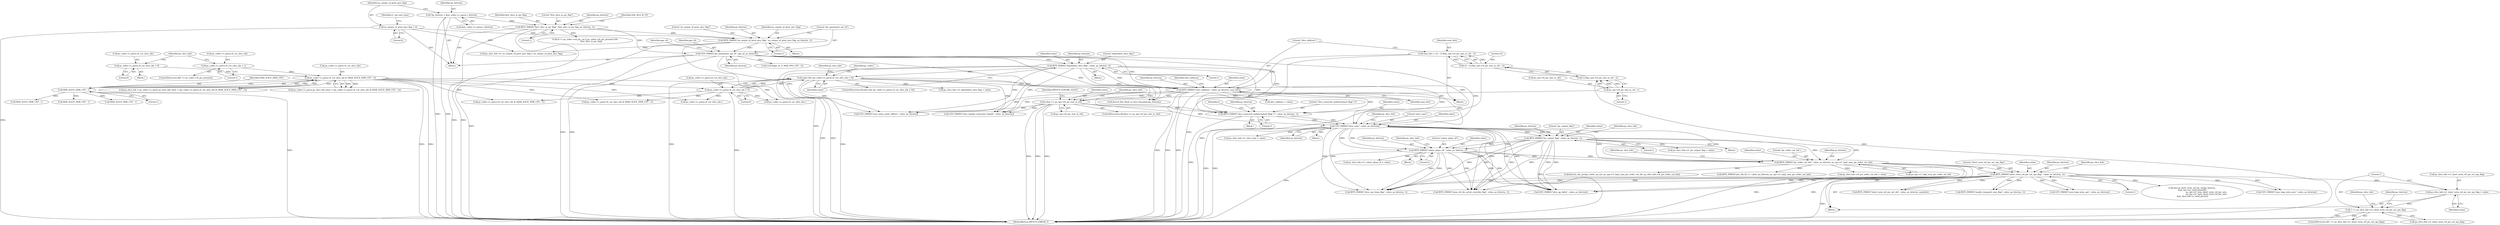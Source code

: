 digraph "0_Android_7c9be319a279654e55a6d757265f88c61a16a4d5@pointer" {
"1000705" [label="(Call,ps_slice_hdr->i1_short_term_ref_pic_set_sps_flag = value)"];
"1000700" [label="(Call,BITS_PARSE(\"short_term_ref_pic_set_sps_flag\", value, ps_bitstrm, 1))"];
"1000688" [label="(Call,BITS_PARSE(\"pic_order_cnt_lsb\", value, ps_bitstrm, ps_sps->i1_log2_max_pic_order_cnt_lsb))"];
"1000643" [label="(Call,BITS_PARSE(\"pic_output_flag\", value, ps_bitstrm, 1))"];
"1000598" [label="(Call,UEV_PARSE(\"slice_type\", value, ps_bitstrm))"];
"1000593" [label="(Call,BITS_PARSE(\"slice_reserved_undetermined_flag[ i ]\", value, ps_bitstrm, 1))"];
"1000543" [label="(Call,value >= ps_sps->i4_pic_size_in_ctb)"];
"1000534" [label="(Call,BITS_PARSE(\"slice_address\", value, ps_bitstrm, num_bits))"];
"1000434" [label="(Call,value && (ps_codec->s_parse.i4_cur_slice_idx > 0))"];
"1000428" [label="(Call,BITS_PARSE(\"dependent_slice_flag\", value, ps_bitstrm, 1))"];
"1000214" [label="(Call,UEV_PARSE(\"pic_parameter_set_id\", pps_id, ps_bitstrm))"];
"1000209" [label="(Call,BITS_PARSE(\"no_output_of_prior_pics_flag\", no_output_of_prior_pics_flag, ps_bitstrm, 1))"];
"1000160" [label="(Call,no_output_of_prior_pics_flag = 0)"];
"1000195" [label="(Call,BITS_PARSE(\"first_slice_in_pic_flag\", first_slice_in_pic_flag, ps_bitstrm, 1))"];
"1000148" [label="(Call,*ps_bitstrm = &ps_codec->s_parse.s_bitstrm)"];
"1000436" [label="(Call,ps_codec->s_parse.i4_cur_slice_idx > 0)"];
"1000411" [label="(Call,ps_codec->s_parse.i4_cur_slice_idx & (MAX_SLICE_HDR_CNT - 1))"];
"1000396" [label="(Call,ps_codec->s_parse.i4_cur_slice_idx = 1)"];
"1000381" [label="(Call,ps_codec->s_parse.i4_cur_slice_idx = 0)"];
"1000417" [label="(Call,MAX_SLICE_HDR_CNT - 1)"];
"1000524" [label="(Call,num_bits = 32 - CLZ(ps_sps->i4_pic_size_in_ctb - 1))"];
"1000526" [label="(Call,32 - CLZ(ps_sps->i4_pic_size_in_ctb - 1))"];
"1000528" [label="(Call,CLZ(ps_sps->i4_pic_size_in_ctb - 1))"];
"1000529" [label="(Call,ps_sps->i4_pic_size_in_ctb - 1)"];
"1000665" [label="(Call,BITS_PARSE(\"colour_plane_id\", value, ps_bitstrm, 2))"];
"1000711" [label="(Call,1 == ps_slice_hdr->i1_short_term_ref_pic_set_sps_flag)"];
"1000538" [label="(Identifier,num_bits)"];
"1000695" [label="(Call,ps_slice_hdr->i4_pic_order_cnt_lsb = value)"];
"1000549" [label="(Identifier,IHEVCD_IGNORE_SLICE)"];
"1000691" [label="(Identifier,ps_bitstrm)"];
"1000720" [label="(Identifier,ps_slice_hdr)"];
"1001878" [label="(Call,UEV_PARSE(\"num_entry_point_offsets\", value, ps_bitstrm))"];
"1000706" [label="(Call,ps_slice_hdr->i1_short_term_ref_pic_set_sps_flag)"];
"1000709" [label="(Identifier,value)"];
"1000544" [label="(Identifier,value)"];
"1000381" [label="(Call,ps_codec->s_parse.i4_cur_slice_idx = 0)"];
"1000672" [label="(Identifier,ps_slice_hdr)"];
"1000648" [label="(Call,ps_slice_hdr->i1_pic_output_flag = value)"];
"1000219" [label="(Identifier,pps_id)"];
"1002011" [label="(Call,ihevcd_bits_flush_to_byte_boundary(ps_bitstrm))"];
"1000199" [label="(Literal,1)"];
"1002527" [label="(Call,ps_codec->s_parse.i4_cur_slice_idx & (MAX_SLICE_HDR_CNT - 1))"];
"1000670" [label="(Call,ps_slice_hdr->i1_colour_plane_id = value)"];
"1000535" [label="(Literal,\"slice_address\")"];
"1000445" [label="(Identifier,ps_codec)"];
"1000446" [label="(Call,ps_codec->s_parse.i4_cur_slice_idx & (MAX_SLICE_HDR_CNT - 1))"];
"1000646" [label="(Identifier,ps_bitstrm)"];
"1000537" [label="(Identifier,ps_bitstrm)"];
"1000701" [label="(Literal,\"short_term_ref_pic_set_sps_flag\")"];
"1000208" [label="(Block,)"];
"1000432" [label="(Literal,1)"];
"1000712" [label="(Literal,1)"];
"1000529" [label="(Call,ps_sps->i4_pic_size_in_ctb - 1)"];
"1000595" [label="(Identifier,value)"];
"1000539" [label="(Call,slice_address = value)"];
"1000666" [label="(Literal,\"colour_plane_id\")"];
"1000560" [label="(Block,)"];
"1000290" [label="(Call,(0 != ps_codec->u4_pic_cnt || ps_codec->i4_pic_present) &&\n                    first_slice_in_pic_flag)"];
"1000211" [label="(Identifier,no_output_of_prior_pics_flag)"];
"1002638" [label="(Call,ps_codec->s_parse.i4_cur_slice_idx--)"];
"1000435" [label="(Identifier,value)"];
"1000592" [label="(Block,)"];
"1000692" [label="(Call,ps_sps->i1_log2_max_pic_order_cnt_lsb)"];
"1000431" [label="(Identifier,ps_bitstrm)"];
"1000785" [label="(Identifier,ps_bitstrm)"];
"1000697" [label="(Identifier,ps_slice_hdr)"];
"1000132" [label="(Block,)"];
"1000667" [label="(Identifier,value)"];
"1001985" [label="(Call,UEV_PARSE(\"slice_header_extension_length\", value, ps_bitstrm))"];
"1000390" [label="(ControlStructure,if(0 == ps_codec->i4_pic_present))"];
"1000642" [label="(Block,)"];
"1000412" [label="(Call,ps_codec->s_parse.i4_cur_slice_idx)"];
"1001126" [label="(Call,BITS_PARSE(\"slice_sao_luma_flag\", value, ps_bitstrm, 1))"];
"1000664" [label="(Block,)"];
"1000534" [label="(Call,BITS_PARSE(\"slice_address\", value, ps_bitstrm, num_bits))"];
"1000597" [label="(Literal,1)"];
"1000526" [label="(Call,32 - CLZ(ps_sps->i4_pic_size_in_ctb - 1))"];
"1000404" [label="(Identifier,ps_slice_hdr)"];
"1002533" [label="(Call,MAX_SLICE_HDR_CNT - 1)"];
"1000740" [label="(Call,BITS_PARSE(\"short_term_ref_pic_set_idx\", value, ps_bitstrm, numbits))"];
"1000644" [label="(Literal,\"pic_output_flag\")"];
"1000419" [label="(Literal,1)"];
"1000382" [label="(Call,ps_codec->s_parse.i4_cur_slice_idx)"];
"1001101" [label="(Call,BITS_PARSE(\"enable_temporal_mvp_flag\", value, ps_bitstrm, 1))"];
"1000380" [label="(Block,)"];
"1000710" [label="(ControlStructure,if(1 == ps_slice_hdr->i1_short_term_ref_pic_set_sps_flag))"];
"1000387" [label="(Literal,0)"];
"1000397" [label="(Call,ps_codec->s_parse.i4_cur_slice_idx)"];
"1000162" [label="(Literal,0)"];
"1000217" [label="(Identifier,ps_bitstrm)"];
"1000429" [label="(Literal,\"dependent_slice_flag\")"];
"1000683" [label="(Block,)"];
"1000528" [label="(Call,CLZ(ps_sps->i4_pic_size_in_ctb - 1))"];
"1000165" [label="(Identifier,i1_nal_unit_type)"];
"1000215" [label="(Literal,\"pic_parameter_set_id\")"];
"1002661" [label="(MethodReturn,IHEVCD_ERROR_T)"];
"1000711" [label="(Call,1 == ps_slice_hdr->i1_short_term_ref_pic_set_sps_flag)"];
"1000545" [label="(Call,ps_sps->i4_pic_size_in_ctb)"];
"1000533" [label="(Literal,1)"];
"1000417" [label="(Call,MAX_SLICE_HDR_CNT - 1)"];
"1000645" [label="(Identifier,value)"];
"1000437" [label="(Call,ps_codec->s_parse.i4_cur_slice_idx)"];
"1000543" [label="(Call,value >= ps_sps->i4_pic_size_in_ctb)"];
"1000216" [label="(Identifier,pps_id)"];
"1000149" [label="(Identifier,ps_bitstrm)"];
"1000430" [label="(Identifier,value)"];
"1000402" [label="(Literal,1)"];
"1000704" [label="(Literal,1)"];
"1000452" [label="(Call,MAX_SLICE_HDR_CNT - 1)"];
"1000411" [label="(Call,ps_codec->s_parse.i4_cur_slice_idx & (MAX_SLICE_HDR_CNT - 1))"];
"1000468" [label="(Identifier,ps_slice_hdr)"];
"1000466" [label="(Call,ps_slice_hdr->i1_dependent_slice_flag = value)"];
"1000530" [label="(Call,ps_sps->i4_pic_size_in_ctb)"];
"1000650" [label="(Identifier,ps_slice_hdr)"];
"1000604" [label="(Identifier,ps_slice_hdr)"];
"1000540" [label="(Identifier,slice_address)"];
"1001678" [label="(Call,ihevcd_calc_poc(ps_codec, ps_nal, ps_sps->i1_log2_max_pic_order_cnt_lsb, ps_slice_hdr->i4_pic_order_cnt_lsb))"];
"1000705" [label="(Call,ps_slice_hdr->i1_short_term_ref_pic_set_sps_flag = value)"];
"1000965" [label="(Call,BITS_PARSE(\"poc_lsb_lt[ i ]\", value, ps_bitstrm, ps_sps->i1_log2_max_pic_order_cnt_lsb))"];
"1000598" [label="(Call,UEV_PARSE(\"slice_type\", value, ps_bitstrm))"];
"1000599" [label="(Literal,\"slice_type\")"];
"1000702" [label="(Identifier,value)"];
"1000700" [label="(Call,BITS_PARSE(\"short_term_ref_pic_set_sps_flag\", value, ps_bitstrm, 1))"];
"1000643" [label="(Call,BITS_PARSE(\"pic_output_flag\", value, ps_bitstrm, 1))"];
"1000522" [label="(Block,)"];
"1000591" [label="(Identifier,i)"];
"1000596" [label="(Identifier,ps_bitstrm)"];
"1000210" [label="(Literal,\"no_output_of_prior_pics_flag\")"];
"1000203" [label="(Identifier,NAL_BLA_W_LP)"];
"1001189" [label="(Call,BITS_PARSE(\"num_ref_idx_active_override_flag\", value, ps_bitstrm, 1))"];
"1000396" [label="(Call,ps_codec->s_parse.i4_cur_slice_idx = 1)"];
"1000668" [label="(Identifier,ps_bitstrm)"];
"1000161" [label="(Identifier,no_output_of_prior_pics_flag)"];
"1000602" [label="(Call,ps_slice_hdr->i1_slice_type = value)"];
"1000507" [label="(Call,ps_slice_hdr->i1_no_output_of_prior_pics_flag = no_output_of_prior_pics_flag)"];
"1000150" [label="(Call,&ps_codec->s_parse.s_bitstrm)"];
"1000703" [label="(Identifier,ps_bitstrm)"];
"1000525" [label="(Identifier,num_bits)"];
"1000220" [label="(Call,CLIP3(pps_id, 0, MAX_PPS_CNT - 2))"];
"1000713" [label="(Call,ps_slice_hdr->i1_short_term_ref_pic_set_sps_flag)"];
"1000433" [label="(ControlStructure,if(value && (ps_codec->s_parse.i4_cur_slice_idx > 0)))"];
"1000690" [label="(Identifier,value)"];
"1000197" [label="(Identifier,first_slice_in_pic_flag)"];
"1000784" [label="(Call,ihevcd_short_term_ref_pic_set(ps_bitstrm,\n &ps_sps->as_stref_picset[0],\n                                              ps_sps->i1_num_short_term_ref_pic_sets,\n                                              ps_sps->i1_num_short_term_ref_pic_sets,\n &ps_slice_hdr->s_stref_picset))"];
"1000209" [label="(Call,BITS_PARSE(\"no_output_of_prior_pics_flag\", no_output_of_prior_pics_flag, ps_bitstrm, 1))"];
"1000442" [label="(Literal,0)"];
"1000601" [label="(Identifier,ps_bitstrm)"];
"1000863" [label="(Call,UEV_PARSE(\"num_long_term_pics\", value, ps_bitstrm))"];
"1000707" [label="(Identifier,ps_slice_hdr)"];
"1000688" [label="(Call,BITS_PARSE(\"pic_order_cnt_lsb\", value, ps_bitstrm, ps_sps->i1_log2_max_pic_order_cnt_lsb))"];
"1000212" [label="(Identifier,ps_bitstrm)"];
"1000148" [label="(Call,*ps_bitstrm = &ps_codec->s_parse.s_bitstrm)"];
"1000427" [label="(Block,)"];
"1000524" [label="(Call,num_bits = 32 - CLZ(ps_sps->i4_pic_size_in_ctb - 1))"];
"1000214" [label="(Call,UEV_PARSE(\"pic_parameter_set_id\", pps_id, ps_bitstrm))"];
"1000403" [label="(Call,ps_slice_hdr = ps_codec->s_parse.ps_slice_hdr_base + (ps_codec->s_parse.i4_cur_slice_idx & (MAX_SLICE_HDR_CNT - 1)))"];
"1001803" [label="(Call,MAX_SLICE_HDR_CNT - 1)"];
"1000536" [label="(Identifier,value)"];
"1000196" [label="(Literal,\"first_slice_in_pic_flag\")"];
"1000418" [label="(Identifier,MAX_SLICE_HDR_CNT)"];
"1000669" [label="(Literal,2)"];
"1000558" [label="(Identifier,ps_slice_hdr)"];
"1000600" [label="(Identifier,value)"];
"1000594" [label="(Literal,\"slice_reserved_undetermined_flag[ i ]\")"];
"1000195" [label="(Call,BITS_PARSE(\"first_slice_in_pic_flag\", first_slice_in_pic_flag, ps_bitstrm, 1))"];
"1001474" [label="(Call,SEV_PARSE(\"slice_qp_delta\", value, ps_bitstrm))"];
"1000405" [label="(Call,ps_codec->s_parse.ps_slice_hdr_base + (ps_codec->s_parse.i4_cur_slice_idx & (MAX_SLICE_HDR_CNT - 1)))"];
"1001766" [label="(Call,ps_codec->s_parse.i4_cur_slice_idx--)"];
"1000689" [label="(Literal,\"pic_order_cnt_lsb\")"];
"1000428" [label="(Call,BITS_PARSE(\"dependent_slice_flag\", value, ps_bitstrm, 1))"];
"1000527" [label="(Literal,32)"];
"1000593" [label="(Call,BITS_PARSE(\"slice_reserved_undetermined_flag[ i ]\", value, ps_bitstrm, 1))"];
"1000198" [label="(Identifier,ps_bitstrm)"];
"1000665" [label="(Call,BITS_PARSE(\"colour_plane_id\", value, ps_bitstrm, 2))"];
"1000647" [label="(Literal,1)"];
"1000436" [label="(Call,ps_codec->s_parse.i4_cur_slice_idx > 0)"];
"1000160" [label="(Call,no_output_of_prior_pics_flag = 0)"];
"1000542" [label="(ControlStructure,if(value >= ps_sps->i4_pic_size_in_ctb))"];
"1000434" [label="(Call,value && (ps_codec->s_parse.i4_cur_slice_idx > 0))"];
"1000213" [label="(Literal,1)"];
"1000840" [label="(Call,UEV_PARSE(\"num_long_term_sps\", value, ps_bitstrm))"];
"1000705" -> "1000683"  [label="AST: "];
"1000705" -> "1000709"  [label="CFG: "];
"1000706" -> "1000705"  [label="AST: "];
"1000709" -> "1000705"  [label="AST: "];
"1000712" -> "1000705"  [label="CFG: "];
"1000700" -> "1000705"  [label="DDG: "];
"1000705" -> "1000711"  [label="DDG: "];
"1000700" -> "1000683"  [label="AST: "];
"1000700" -> "1000704"  [label="CFG: "];
"1000701" -> "1000700"  [label="AST: "];
"1000702" -> "1000700"  [label="AST: "];
"1000703" -> "1000700"  [label="AST: "];
"1000704" -> "1000700"  [label="AST: "];
"1000707" -> "1000700"  [label="CFG: "];
"1000700" -> "1002661"  [label="DDG: "];
"1000688" -> "1000700"  [label="DDG: "];
"1000688" -> "1000700"  [label="DDG: "];
"1000700" -> "1000740"  [label="DDG: "];
"1000700" -> "1000740"  [label="DDG: "];
"1000700" -> "1000784"  [label="DDG: "];
"1000700" -> "1000840"  [label="DDG: "];
"1000700" -> "1000840"  [label="DDG: "];
"1000700" -> "1000863"  [label="DDG: "];
"1000700" -> "1000863"  [label="DDG: "];
"1000700" -> "1001101"  [label="DDG: "];
"1000700" -> "1001101"  [label="DDG: "];
"1000700" -> "1001126"  [label="DDG: "];
"1000700" -> "1001126"  [label="DDG: "];
"1000700" -> "1001189"  [label="DDG: "];
"1000700" -> "1001189"  [label="DDG: "];
"1000700" -> "1001474"  [label="DDG: "];
"1000700" -> "1001474"  [label="DDG: "];
"1000688" -> "1000683"  [label="AST: "];
"1000688" -> "1000692"  [label="CFG: "];
"1000689" -> "1000688"  [label="AST: "];
"1000690" -> "1000688"  [label="AST: "];
"1000691" -> "1000688"  [label="AST: "];
"1000692" -> "1000688"  [label="AST: "];
"1000697" -> "1000688"  [label="CFG: "];
"1000688" -> "1002661"  [label="DDG: "];
"1000688" -> "1002661"  [label="DDG: "];
"1000643" -> "1000688"  [label="DDG: "];
"1000643" -> "1000688"  [label="DDG: "];
"1000665" -> "1000688"  [label="DDG: "];
"1000665" -> "1000688"  [label="DDG: "];
"1000598" -> "1000688"  [label="DDG: "];
"1000598" -> "1000688"  [label="DDG: "];
"1000688" -> "1000695"  [label="DDG: "];
"1000688" -> "1000965"  [label="DDG: "];
"1000688" -> "1001678"  [label="DDG: "];
"1000643" -> "1000642"  [label="AST: "];
"1000643" -> "1000647"  [label="CFG: "];
"1000644" -> "1000643"  [label="AST: "];
"1000645" -> "1000643"  [label="AST: "];
"1000646" -> "1000643"  [label="AST: "];
"1000647" -> "1000643"  [label="AST: "];
"1000650" -> "1000643"  [label="CFG: "];
"1000643" -> "1002661"  [label="DDG: "];
"1000598" -> "1000643"  [label="DDG: "];
"1000598" -> "1000643"  [label="DDG: "];
"1000643" -> "1000648"  [label="DDG: "];
"1000643" -> "1000665"  [label="DDG: "];
"1000643" -> "1000665"  [label="DDG: "];
"1000643" -> "1001126"  [label="DDG: "];
"1000643" -> "1001126"  [label="DDG: "];
"1000643" -> "1001189"  [label="DDG: "];
"1000643" -> "1001189"  [label="DDG: "];
"1000643" -> "1001474"  [label="DDG: "];
"1000643" -> "1001474"  [label="DDG: "];
"1000598" -> "1000560"  [label="AST: "];
"1000598" -> "1000601"  [label="CFG: "];
"1000599" -> "1000598"  [label="AST: "];
"1000600" -> "1000598"  [label="AST: "];
"1000601" -> "1000598"  [label="AST: "];
"1000604" -> "1000598"  [label="CFG: "];
"1000598" -> "1002661"  [label="DDG: "];
"1000598" -> "1002661"  [label="DDG: "];
"1000593" -> "1000598"  [label="DDG: "];
"1000593" -> "1000598"  [label="DDG: "];
"1000543" -> "1000598"  [label="DDG: "];
"1000434" -> "1000598"  [label="DDG: "];
"1000214" -> "1000598"  [label="DDG: "];
"1000428" -> "1000598"  [label="DDG: "];
"1000534" -> "1000598"  [label="DDG: "];
"1000598" -> "1000602"  [label="DDG: "];
"1000598" -> "1000665"  [label="DDG: "];
"1000598" -> "1000665"  [label="DDG: "];
"1000598" -> "1001126"  [label="DDG: "];
"1000598" -> "1001126"  [label="DDG: "];
"1000598" -> "1001189"  [label="DDG: "];
"1000598" -> "1001189"  [label="DDG: "];
"1000598" -> "1001474"  [label="DDG: "];
"1000598" -> "1001474"  [label="DDG: "];
"1000593" -> "1000592"  [label="AST: "];
"1000593" -> "1000597"  [label="CFG: "];
"1000594" -> "1000593"  [label="AST: "];
"1000595" -> "1000593"  [label="AST: "];
"1000596" -> "1000593"  [label="AST: "];
"1000597" -> "1000593"  [label="AST: "];
"1000591" -> "1000593"  [label="CFG: "];
"1000593" -> "1002661"  [label="DDG: "];
"1000543" -> "1000593"  [label="DDG: "];
"1000434" -> "1000593"  [label="DDG: "];
"1000214" -> "1000593"  [label="DDG: "];
"1000428" -> "1000593"  [label="DDG: "];
"1000534" -> "1000593"  [label="DDG: "];
"1000543" -> "1000542"  [label="AST: "];
"1000543" -> "1000545"  [label="CFG: "];
"1000544" -> "1000543"  [label="AST: "];
"1000545" -> "1000543"  [label="AST: "];
"1000549" -> "1000543"  [label="CFG: "];
"1000558" -> "1000543"  [label="CFG: "];
"1000543" -> "1002661"  [label="DDG: "];
"1000543" -> "1002661"  [label="DDG: "];
"1000543" -> "1002661"  [label="DDG: "];
"1000534" -> "1000543"  [label="DDG: "];
"1000529" -> "1000543"  [label="DDG: "];
"1000543" -> "1001878"  [label="DDG: "];
"1000543" -> "1001985"  [label="DDG: "];
"1000534" -> "1000522"  [label="AST: "];
"1000534" -> "1000538"  [label="CFG: "];
"1000535" -> "1000534"  [label="AST: "];
"1000536" -> "1000534"  [label="AST: "];
"1000537" -> "1000534"  [label="AST: "];
"1000538" -> "1000534"  [label="AST: "];
"1000540" -> "1000534"  [label="CFG: "];
"1000534" -> "1002661"  [label="DDG: "];
"1000534" -> "1002661"  [label="DDG: "];
"1000534" -> "1002661"  [label="DDG: "];
"1000434" -> "1000534"  [label="DDG: "];
"1000214" -> "1000534"  [label="DDG: "];
"1000428" -> "1000534"  [label="DDG: "];
"1000524" -> "1000534"  [label="DDG: "];
"1000534" -> "1000539"  [label="DDG: "];
"1000534" -> "1001878"  [label="DDG: "];
"1000534" -> "1001985"  [label="DDG: "];
"1000534" -> "1002011"  [label="DDG: "];
"1000434" -> "1000433"  [label="AST: "];
"1000434" -> "1000435"  [label="CFG: "];
"1000434" -> "1000436"  [label="CFG: "];
"1000435" -> "1000434"  [label="AST: "];
"1000436" -> "1000434"  [label="AST: "];
"1000445" -> "1000434"  [label="CFG: "];
"1000468" -> "1000434"  [label="CFG: "];
"1000434" -> "1002661"  [label="DDG: "];
"1000434" -> "1002661"  [label="DDG: "];
"1000428" -> "1000434"  [label="DDG: "];
"1000436" -> "1000434"  [label="DDG: "];
"1000436" -> "1000434"  [label="DDG: "];
"1000434" -> "1000466"  [label="DDG: "];
"1000434" -> "1001878"  [label="DDG: "];
"1000434" -> "1001985"  [label="DDG: "];
"1000428" -> "1000427"  [label="AST: "];
"1000428" -> "1000432"  [label="CFG: "];
"1000429" -> "1000428"  [label="AST: "];
"1000430" -> "1000428"  [label="AST: "];
"1000431" -> "1000428"  [label="AST: "];
"1000432" -> "1000428"  [label="AST: "];
"1000435" -> "1000428"  [label="CFG: "];
"1000428" -> "1002661"  [label="DDG: "];
"1000428" -> "1002661"  [label="DDG: "];
"1000214" -> "1000428"  [label="DDG: "];
"1000428" -> "1001878"  [label="DDG: "];
"1000428" -> "1001985"  [label="DDG: "];
"1000428" -> "1002011"  [label="DDG: "];
"1000214" -> "1000132"  [label="AST: "];
"1000214" -> "1000217"  [label="CFG: "];
"1000215" -> "1000214"  [label="AST: "];
"1000216" -> "1000214"  [label="AST: "];
"1000217" -> "1000214"  [label="AST: "];
"1000219" -> "1000214"  [label="CFG: "];
"1000214" -> "1002661"  [label="DDG: "];
"1000214" -> "1002661"  [label="DDG: "];
"1000209" -> "1000214"  [label="DDG: "];
"1000195" -> "1000214"  [label="DDG: "];
"1000214" -> "1000220"  [label="DDG: "];
"1000214" -> "1001878"  [label="DDG: "];
"1000214" -> "1001985"  [label="DDG: "];
"1000214" -> "1002011"  [label="DDG: "];
"1000209" -> "1000208"  [label="AST: "];
"1000209" -> "1000213"  [label="CFG: "];
"1000210" -> "1000209"  [label="AST: "];
"1000211" -> "1000209"  [label="AST: "];
"1000212" -> "1000209"  [label="AST: "];
"1000213" -> "1000209"  [label="AST: "];
"1000215" -> "1000209"  [label="CFG: "];
"1000209" -> "1002661"  [label="DDG: "];
"1000209" -> "1002661"  [label="DDG: "];
"1000160" -> "1000209"  [label="DDG: "];
"1000195" -> "1000209"  [label="DDG: "];
"1000209" -> "1000507"  [label="DDG: "];
"1000160" -> "1000132"  [label="AST: "];
"1000160" -> "1000162"  [label="CFG: "];
"1000161" -> "1000160"  [label="AST: "];
"1000162" -> "1000160"  [label="AST: "];
"1000165" -> "1000160"  [label="CFG: "];
"1000160" -> "1002661"  [label="DDG: "];
"1000160" -> "1000507"  [label="DDG: "];
"1000195" -> "1000132"  [label="AST: "];
"1000195" -> "1000199"  [label="CFG: "];
"1000196" -> "1000195"  [label="AST: "];
"1000197" -> "1000195"  [label="AST: "];
"1000198" -> "1000195"  [label="AST: "];
"1000199" -> "1000195"  [label="AST: "];
"1000203" -> "1000195"  [label="CFG: "];
"1000195" -> "1002661"  [label="DDG: "];
"1000195" -> "1002661"  [label="DDG: "];
"1000148" -> "1000195"  [label="DDG: "];
"1000195" -> "1000290"  [label="DDG: "];
"1000148" -> "1000132"  [label="AST: "];
"1000148" -> "1000150"  [label="CFG: "];
"1000149" -> "1000148"  [label="AST: "];
"1000150" -> "1000148"  [label="AST: "];
"1000161" -> "1000148"  [label="CFG: "];
"1000148" -> "1002661"  [label="DDG: "];
"1000148" -> "1002661"  [label="DDG: "];
"1000436" -> "1000442"  [label="CFG: "];
"1000437" -> "1000436"  [label="AST: "];
"1000442" -> "1000436"  [label="AST: "];
"1000436" -> "1002661"  [label="DDG: "];
"1000411" -> "1000436"  [label="DDG: "];
"1000436" -> "1000446"  [label="DDG: "];
"1000436" -> "1001766"  [label="DDG: "];
"1000436" -> "1002527"  [label="DDG: "];
"1000436" -> "1002638"  [label="DDG: "];
"1000411" -> "1000405"  [label="AST: "];
"1000411" -> "1000417"  [label="CFG: "];
"1000412" -> "1000411"  [label="AST: "];
"1000417" -> "1000411"  [label="AST: "];
"1000405" -> "1000411"  [label="CFG: "];
"1000411" -> "1002661"  [label="DDG: "];
"1000411" -> "1002661"  [label="DDG: "];
"1000411" -> "1000403"  [label="DDG: "];
"1000411" -> "1000403"  [label="DDG: "];
"1000411" -> "1000405"  [label="DDG: "];
"1000411" -> "1000405"  [label="DDG: "];
"1000396" -> "1000411"  [label="DDG: "];
"1000381" -> "1000411"  [label="DDG: "];
"1000417" -> "1000411"  [label="DDG: "];
"1000417" -> "1000411"  [label="DDG: "];
"1000411" -> "1000446"  [label="DDG: "];
"1000411" -> "1001766"  [label="DDG: "];
"1000411" -> "1002527"  [label="DDG: "];
"1000411" -> "1002638"  [label="DDG: "];
"1000396" -> "1000390"  [label="AST: "];
"1000396" -> "1000402"  [label="CFG: "];
"1000397" -> "1000396"  [label="AST: "];
"1000402" -> "1000396"  [label="AST: "];
"1000404" -> "1000396"  [label="CFG: "];
"1000381" -> "1000380"  [label="AST: "];
"1000381" -> "1000387"  [label="CFG: "];
"1000382" -> "1000381"  [label="AST: "];
"1000387" -> "1000381"  [label="AST: "];
"1000404" -> "1000381"  [label="CFG: "];
"1000417" -> "1000419"  [label="CFG: "];
"1000418" -> "1000417"  [label="AST: "];
"1000419" -> "1000417"  [label="AST: "];
"1000417" -> "1002661"  [label="DDG: "];
"1000417" -> "1000452"  [label="DDG: "];
"1000417" -> "1001803"  [label="DDG: "];
"1000417" -> "1002533"  [label="DDG: "];
"1000524" -> "1000522"  [label="AST: "];
"1000524" -> "1000526"  [label="CFG: "];
"1000525" -> "1000524"  [label="AST: "];
"1000526" -> "1000524"  [label="AST: "];
"1000535" -> "1000524"  [label="CFG: "];
"1000524" -> "1002661"  [label="DDG: "];
"1000526" -> "1000524"  [label="DDG: "];
"1000526" -> "1000524"  [label="DDG: "];
"1000526" -> "1000528"  [label="CFG: "];
"1000527" -> "1000526"  [label="AST: "];
"1000528" -> "1000526"  [label="AST: "];
"1000526" -> "1002661"  [label="DDG: "];
"1000528" -> "1000526"  [label="DDG: "];
"1000528" -> "1000529"  [label="CFG: "];
"1000529" -> "1000528"  [label="AST: "];
"1000528" -> "1002661"  [label="DDG: "];
"1000529" -> "1000528"  [label="DDG: "];
"1000529" -> "1000528"  [label="DDG: "];
"1000529" -> "1000533"  [label="CFG: "];
"1000530" -> "1000529"  [label="AST: "];
"1000533" -> "1000529"  [label="AST: "];
"1000665" -> "1000664"  [label="AST: "];
"1000665" -> "1000669"  [label="CFG: "];
"1000666" -> "1000665"  [label="AST: "];
"1000667" -> "1000665"  [label="AST: "];
"1000668" -> "1000665"  [label="AST: "];
"1000669" -> "1000665"  [label="AST: "];
"1000672" -> "1000665"  [label="CFG: "];
"1000665" -> "1002661"  [label="DDG: "];
"1000665" -> "1000670"  [label="DDG: "];
"1000665" -> "1001126"  [label="DDG: "];
"1000665" -> "1001126"  [label="DDG: "];
"1000665" -> "1001189"  [label="DDG: "];
"1000665" -> "1001189"  [label="DDG: "];
"1000665" -> "1001474"  [label="DDG: "];
"1000665" -> "1001474"  [label="DDG: "];
"1000711" -> "1000710"  [label="AST: "];
"1000711" -> "1000713"  [label="CFG: "];
"1000712" -> "1000711"  [label="AST: "];
"1000713" -> "1000711"  [label="AST: "];
"1000720" -> "1000711"  [label="CFG: "];
"1000785" -> "1000711"  [label="CFG: "];
"1000711" -> "1002661"  [label="DDG: "];
"1000711" -> "1002661"  [label="DDG: "];
}
